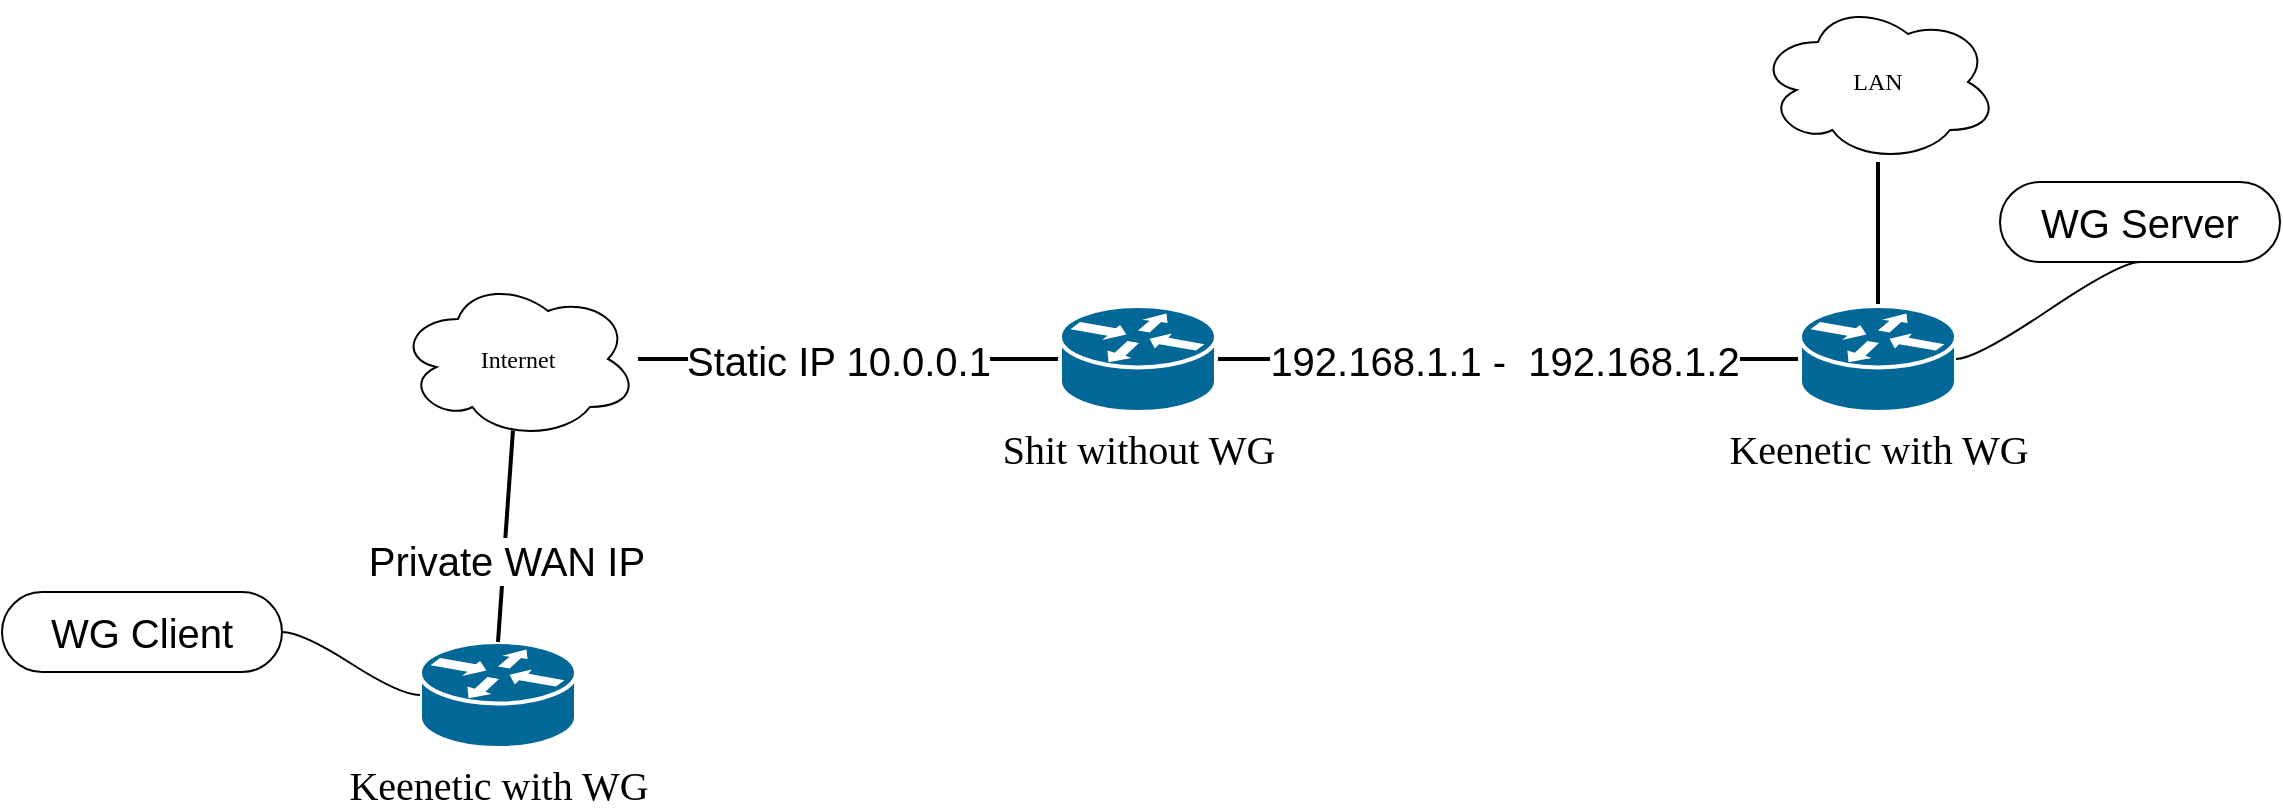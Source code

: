 <mxfile version="20.4.0" type="github">
  <diagram name="Page-1" id="c37626ed-c26b-45fb-9056-f9ebc6bb27b6">
    <mxGraphModel dx="1694" dy="1103" grid="1" gridSize="10" guides="1" tooltips="1" connect="1" arrows="1" fold="1" page="1" pageScale="1" pageWidth="1100" pageHeight="850" background="none" math="0" shadow="0">
      <root>
        <mxCell id="0" />
        <mxCell id="1" parent="0" />
        <mxCell id="1c7a67bf8fd3230f-49" style="edgeStyle=none;html=1;labelBackgroundColor=none;startFill=0;endArrow=none;endFill=0;strokeWidth=2;fontFamily=Verdana;fontSize=12;exitX=0;exitY=0.5;exitDx=0;exitDy=0;exitPerimeter=0;" parent="1" source="1c7a67bf8fd3230f-48" target="1c7a67bf8fd3230f-46" edge="1">
          <mxGeometry relative="1" as="geometry">
            <mxPoint x="1020" y="551.12" as="sourcePoint" />
          </mxGeometry>
        </mxCell>
        <mxCell id="6vVW8eqE7NuA5jSywQqP-9" value="192.168.1.1 - &amp;nbsp;192.168.1.2" style="edgeLabel;html=1;align=center;verticalAlign=middle;resizable=0;points=[];fontSize=20;" vertex="1" connectable="0" parent="1c7a67bf8fd3230f-49">
          <mxGeometry x="0.039" y="3" relative="1" as="geometry">
            <mxPoint x="30" y="3" as="offset" />
          </mxGeometry>
        </mxCell>
        <mxCell id="1c7a67bf8fd3230f-13" value="LAN" style="ellipse;shape=cloud;whiteSpace=wrap;html=1;rounded=0;shadow=0;comic=0;strokeWidth=1;fontFamily=Verdana;fontSize=12;" parent="1" vertex="1">
          <mxGeometry x="1609" y="220" width="120" height="80" as="geometry" />
        </mxCell>
        <mxCell id="1c7a67bf8fd3230f-15" value="Internet" style="ellipse;shape=cloud;whiteSpace=wrap;html=1;rounded=0;shadow=0;comic=0;strokeWidth=1;fontFamily=Verdana;fontSize=12;" parent="1" vertex="1">
          <mxGeometry x="929" y="358.5" width="120" height="80" as="geometry" />
        </mxCell>
        <mxCell id="1c7a67bf8fd3230f-55" style="edgeStyle=none;html=1;labelBackgroundColor=none;startFill=0;endArrow=none;endFill=0;strokeWidth=2;fontFamily=Verdana;fontSize=12;" parent="1" source="1c7a67bf8fd3230f-46" target="1c7a67bf8fd3230f-13" edge="1">
          <mxGeometry relative="1" as="geometry" />
        </mxCell>
        <mxCell id="1c7a67bf8fd3230f-46" value="&lt;font style=&quot;font-size: 20px;&quot;&gt;Keenetic with WG&lt;/font&gt;" style="shape=mxgraph.cisco.routers.router;html=1;dashed=0;fillColor=#036897;strokeColor=#ffffff;strokeWidth=2;verticalLabelPosition=bottom;verticalAlign=top;rounded=0;shadow=0;comic=0;fontFamily=Verdana;fontSize=12;" parent="1" vertex="1">
          <mxGeometry x="1630" y="372" width="78" height="53" as="geometry" />
        </mxCell>
        <mxCell id="1c7a67bf8fd3230f-52" style="edgeStyle=none;html=1;labelBackgroundColor=none;startFill=0;endArrow=none;endFill=0;strokeWidth=2;fontFamily=Verdana;fontSize=12;" parent="1" source="1c7a67bf8fd3230f-48" target="1c7a67bf8fd3230f-15" edge="1">
          <mxGeometry relative="1" as="geometry" />
        </mxCell>
        <mxCell id="6vVW8eqE7NuA5jSywQqP-8" value="Static IP 10.0.0.1" style="edgeLabel;html=1;align=center;verticalAlign=middle;resizable=0;points=[];fontSize=20;" vertex="1" connectable="0" parent="1c7a67bf8fd3230f-52">
          <mxGeometry x="0.057" relative="1" as="geometry">
            <mxPoint as="offset" />
          </mxGeometry>
        </mxCell>
        <mxCell id="1c7a67bf8fd3230f-48" value="&lt;font style=&quot;font-size: 20px;&quot;&gt;Shit without WG&lt;/font&gt;" style="shape=mxgraph.cisco.routers.router;html=1;dashed=0;fillColor=#036897;strokeColor=#ffffff;strokeWidth=2;verticalLabelPosition=bottom;verticalAlign=top;rounded=0;shadow=0;comic=0;fontFamily=Verdana;fontSize=12;" parent="1" vertex="1">
          <mxGeometry x="1260" y="372" width="78" height="53" as="geometry" />
        </mxCell>
        <mxCell id="6vVW8eqE7NuA5jSywQqP-2" value="&lt;font style=&quot;font-size: 20px;&quot;&gt;Keenetic with WG&lt;/font&gt;" style="shape=mxgraph.cisco.routers.router;html=1;dashed=0;fillColor=#036897;strokeColor=#ffffff;strokeWidth=2;verticalLabelPosition=bottom;verticalAlign=top;rounded=0;shadow=0;comic=0;fontFamily=Verdana;fontSize=12;" vertex="1" parent="1">
          <mxGeometry x="940" y="540" width="78" height="53" as="geometry" />
        </mxCell>
        <mxCell id="6vVW8eqE7NuA5jSywQqP-3" style="edgeStyle=none;html=1;labelBackgroundColor=none;startFill=0;endArrow=none;endFill=0;strokeWidth=2;fontFamily=Verdana;fontSize=12;exitX=0.479;exitY=0.946;exitDx=0;exitDy=0;exitPerimeter=0;entryX=0.5;entryY=0;entryDx=0;entryDy=0;entryPerimeter=0;" edge="1" parent="1" source="1c7a67bf8fd3230f-15" target="6vVW8eqE7NuA5jSywQqP-2">
          <mxGeometry relative="1" as="geometry">
            <mxPoint x="1320" y="408.5" as="sourcePoint" />
            <mxPoint x="1180" y="408.5" as="targetPoint" />
            <Array as="points" />
          </mxGeometry>
        </mxCell>
        <mxCell id="6vVW8eqE7NuA5jSywQqP-7" value="Private WAN IP" style="edgeLabel;html=1;align=center;verticalAlign=middle;resizable=0;points=[];fontSize=20;" vertex="1" connectable="0" parent="6vVW8eqE7NuA5jSywQqP-3">
          <mxGeometry x="0.222" y="1" relative="1" as="geometry">
            <mxPoint as="offset" />
          </mxGeometry>
        </mxCell>
        <mxCell id="6vVW8eqE7NuA5jSywQqP-11" value="WG Client" style="whiteSpace=wrap;html=1;rounded=1;arcSize=50;align=center;verticalAlign=middle;strokeWidth=1;autosize=1;spacing=4;treeFolding=1;treeMoving=1;newEdgeStyle={&quot;edgeStyle&quot;:&quot;entityRelationEdgeStyle&quot;,&quot;startArrow&quot;:&quot;none&quot;,&quot;endArrow&quot;:&quot;none&quot;,&quot;segment&quot;:10,&quot;curved&quot;:1};fontSize=20;" vertex="1" parent="1">
          <mxGeometry x="731" y="515" width="140" height="40" as="geometry" />
        </mxCell>
        <mxCell id="6vVW8eqE7NuA5jSywQqP-12" value="" style="edgeStyle=entityRelationEdgeStyle;startArrow=none;endArrow=none;segment=10;curved=1;rounded=0;fontSize=20;exitX=0;exitY=0.5;exitDx=0;exitDy=0;exitPerimeter=0;" edge="1" target="6vVW8eqE7NuA5jSywQqP-11" parent="1" source="6vVW8eqE7NuA5jSywQqP-2">
          <mxGeometry relative="1" as="geometry">
            <mxPoint x="720" y="563" as="sourcePoint" />
          </mxGeometry>
        </mxCell>
        <mxCell id="6vVW8eqE7NuA5jSywQqP-13" value="WG Server" style="whiteSpace=wrap;html=1;rounded=1;arcSize=50;align=center;verticalAlign=middle;strokeWidth=1;autosize=1;spacing=4;treeFolding=1;treeMoving=1;newEdgeStyle={&quot;edgeStyle&quot;:&quot;entityRelationEdgeStyle&quot;,&quot;startArrow&quot;:&quot;none&quot;,&quot;endArrow&quot;:&quot;none&quot;,&quot;segment&quot;:10,&quot;curved&quot;:1};fontSize=20;" vertex="1" parent="1">
          <mxGeometry x="1730" y="310" width="140" height="40" as="geometry" />
        </mxCell>
        <mxCell id="6vVW8eqE7NuA5jSywQqP-15" value="" style="edgeStyle=entityRelationEdgeStyle;startArrow=none;endArrow=none;segment=10;curved=1;rounded=0;fontSize=20;exitX=1;exitY=0.5;exitDx=0;exitDy=0;exitPerimeter=0;entryX=0.5;entryY=1;entryDx=0;entryDy=0;" edge="1" parent="1" source="1c7a67bf8fd3230f-46" target="6vVW8eqE7NuA5jSywQqP-13">
          <mxGeometry relative="1" as="geometry">
            <mxPoint x="1899" y="403.5" as="sourcePoint" />
            <mxPoint x="1830" y="372" as="targetPoint" />
          </mxGeometry>
        </mxCell>
      </root>
    </mxGraphModel>
  </diagram>
</mxfile>
